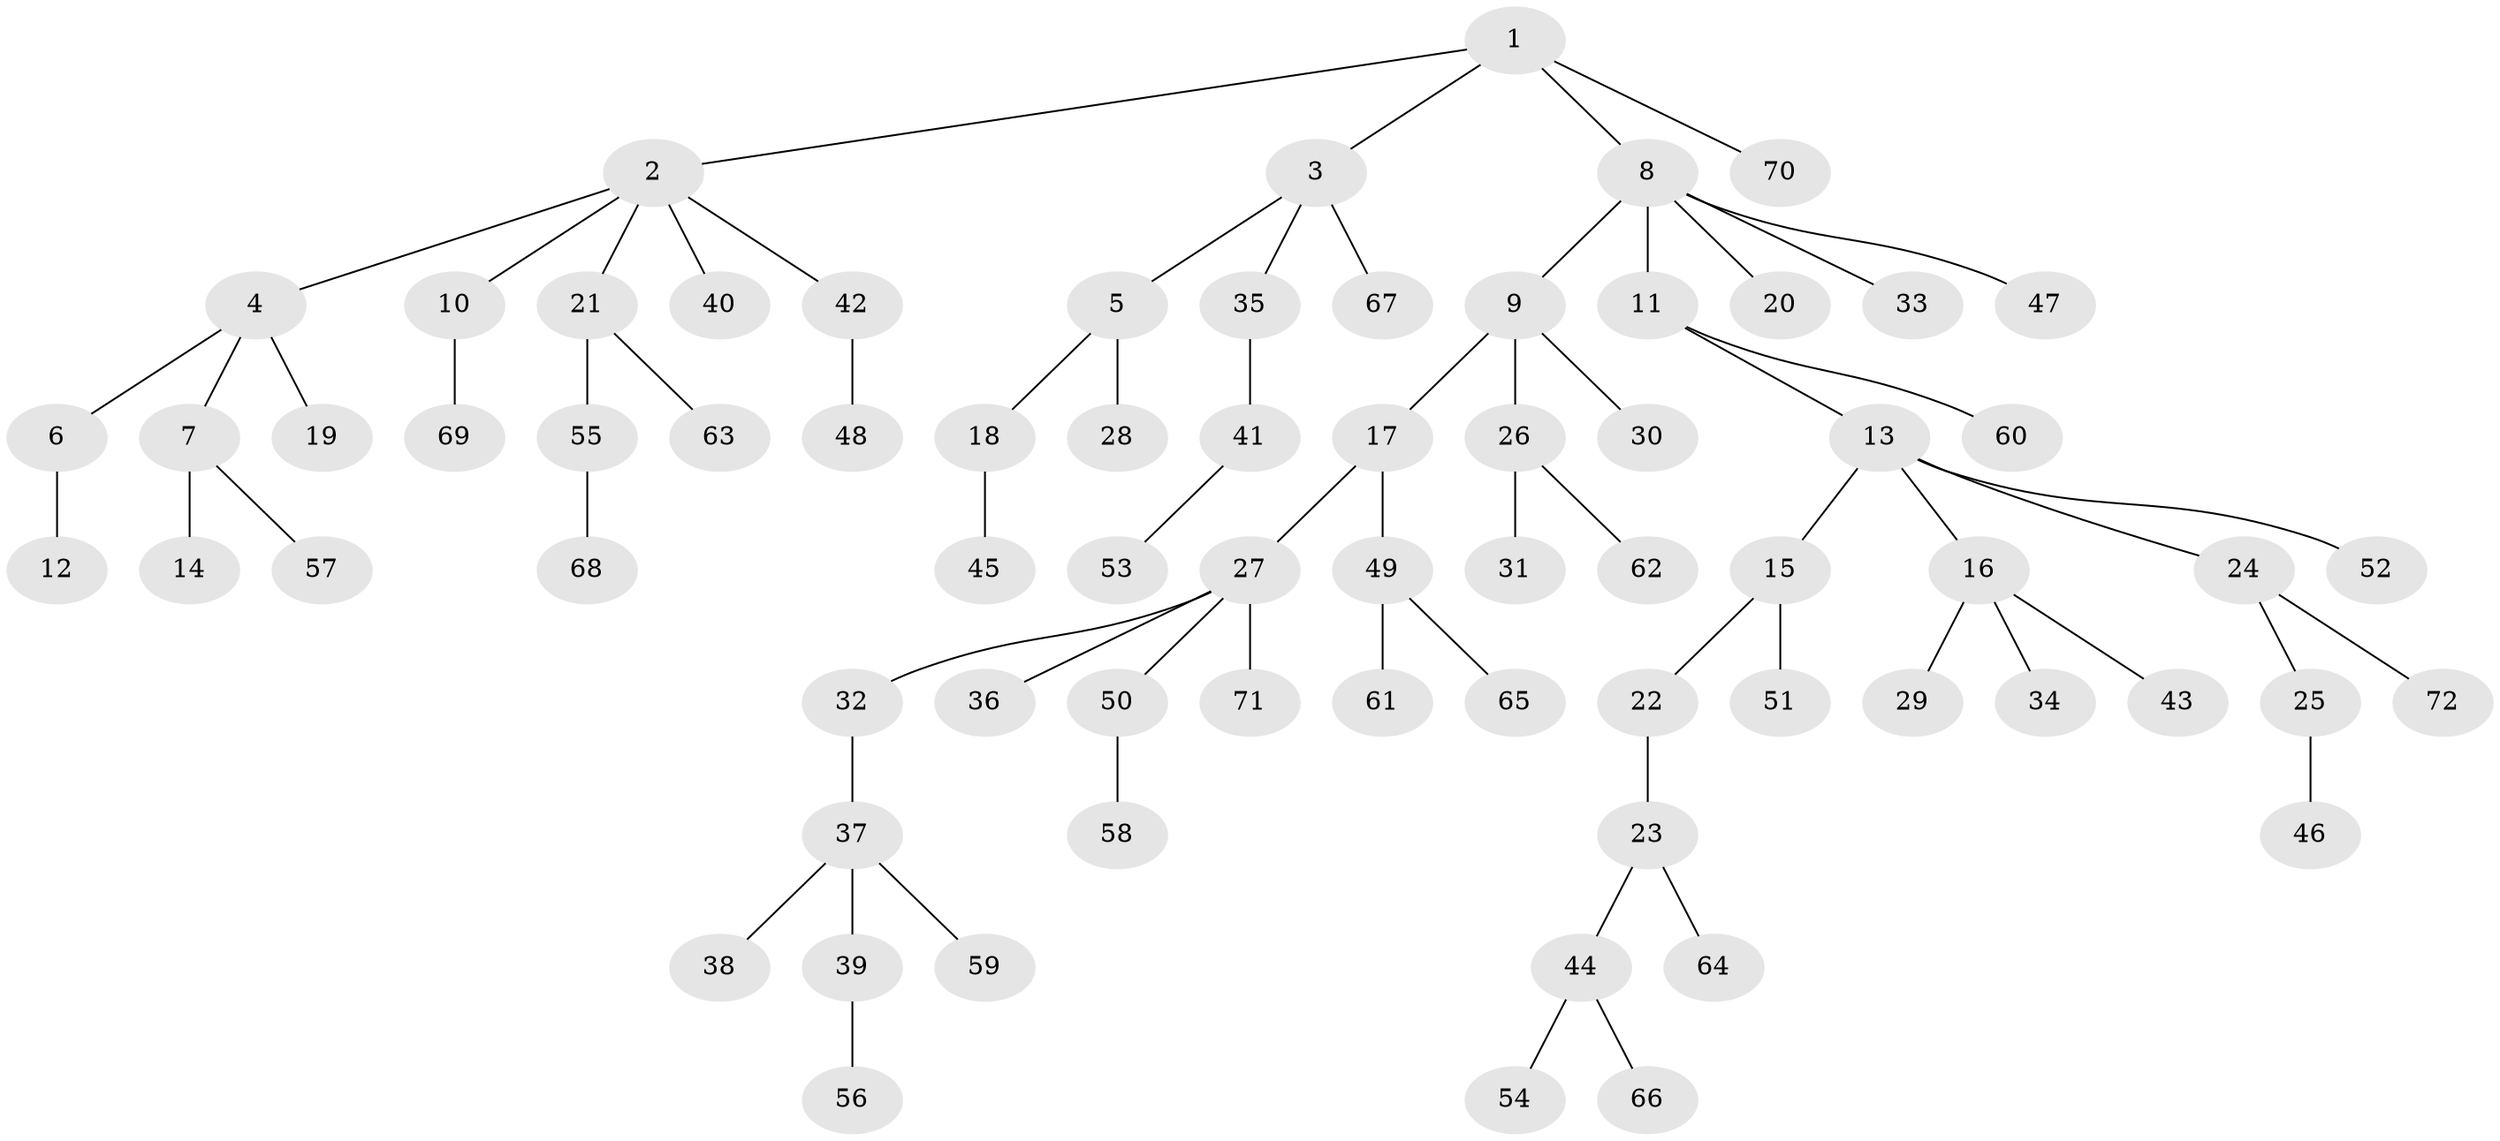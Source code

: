 // Generated by graph-tools (version 1.1) at 2025/15/03/09/25 04:15:24]
// undirected, 72 vertices, 71 edges
graph export_dot {
graph [start="1"]
  node [color=gray90,style=filled];
  1;
  2;
  3;
  4;
  5;
  6;
  7;
  8;
  9;
  10;
  11;
  12;
  13;
  14;
  15;
  16;
  17;
  18;
  19;
  20;
  21;
  22;
  23;
  24;
  25;
  26;
  27;
  28;
  29;
  30;
  31;
  32;
  33;
  34;
  35;
  36;
  37;
  38;
  39;
  40;
  41;
  42;
  43;
  44;
  45;
  46;
  47;
  48;
  49;
  50;
  51;
  52;
  53;
  54;
  55;
  56;
  57;
  58;
  59;
  60;
  61;
  62;
  63;
  64;
  65;
  66;
  67;
  68;
  69;
  70;
  71;
  72;
  1 -- 2;
  1 -- 3;
  1 -- 8;
  1 -- 70;
  2 -- 4;
  2 -- 10;
  2 -- 21;
  2 -- 40;
  2 -- 42;
  3 -- 5;
  3 -- 35;
  3 -- 67;
  4 -- 6;
  4 -- 7;
  4 -- 19;
  5 -- 18;
  5 -- 28;
  6 -- 12;
  7 -- 14;
  7 -- 57;
  8 -- 9;
  8 -- 11;
  8 -- 20;
  8 -- 33;
  8 -- 47;
  9 -- 17;
  9 -- 26;
  9 -- 30;
  10 -- 69;
  11 -- 13;
  11 -- 60;
  13 -- 15;
  13 -- 16;
  13 -- 24;
  13 -- 52;
  15 -- 22;
  15 -- 51;
  16 -- 29;
  16 -- 34;
  16 -- 43;
  17 -- 27;
  17 -- 49;
  18 -- 45;
  21 -- 55;
  21 -- 63;
  22 -- 23;
  23 -- 44;
  23 -- 64;
  24 -- 25;
  24 -- 72;
  25 -- 46;
  26 -- 31;
  26 -- 62;
  27 -- 32;
  27 -- 36;
  27 -- 50;
  27 -- 71;
  32 -- 37;
  35 -- 41;
  37 -- 38;
  37 -- 39;
  37 -- 59;
  39 -- 56;
  41 -- 53;
  42 -- 48;
  44 -- 54;
  44 -- 66;
  49 -- 61;
  49 -- 65;
  50 -- 58;
  55 -- 68;
}
